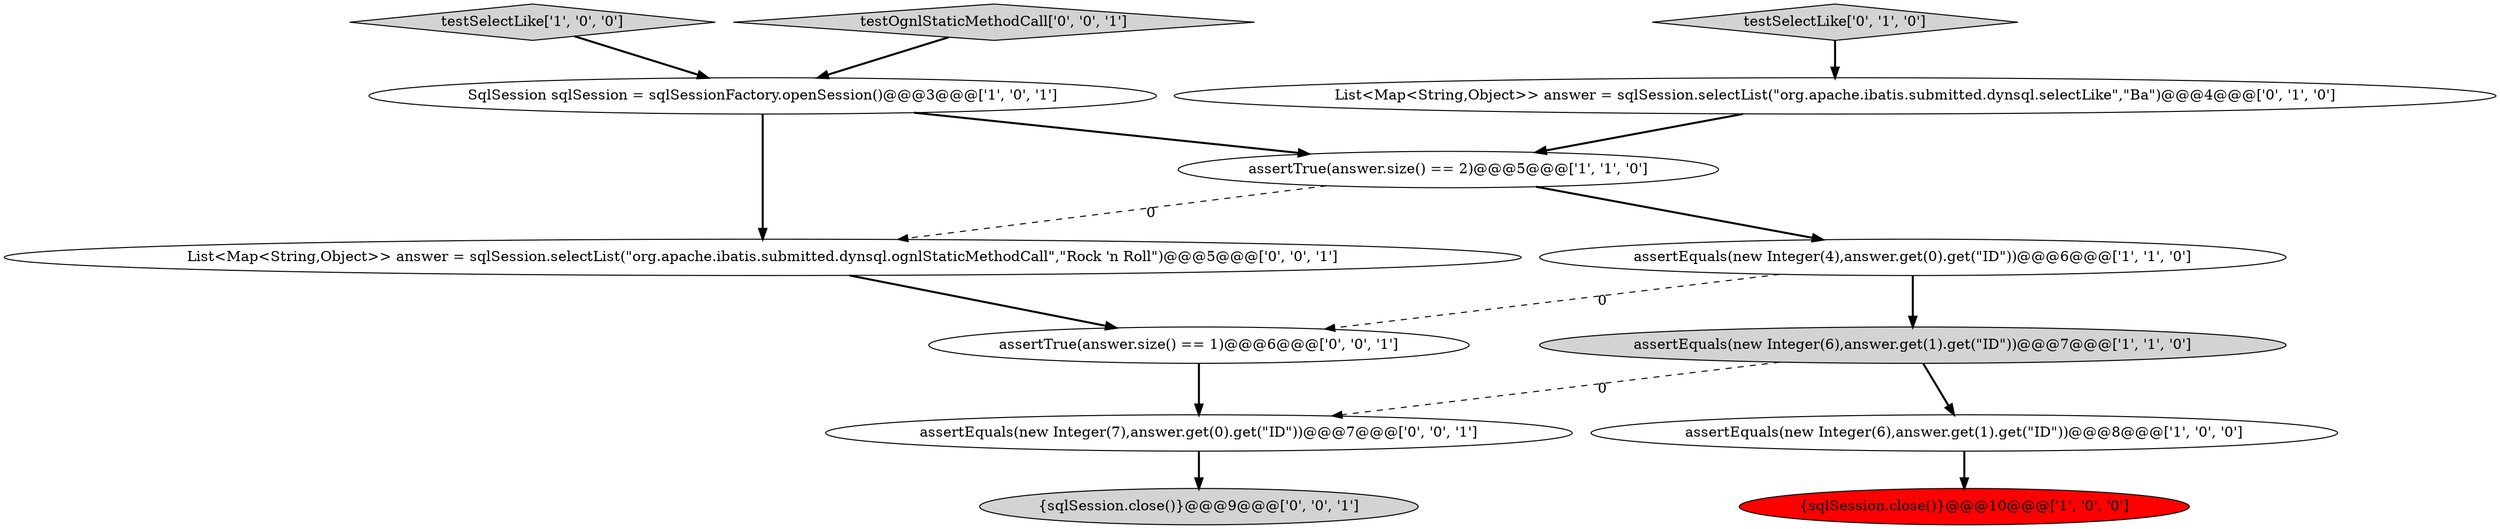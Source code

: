digraph {
13 [style = filled, label = "assertEquals(new Integer(7),answer.get(0).get(\"ID\"))@@@7@@@['0', '0', '1']", fillcolor = white, shape = ellipse image = "AAA0AAABBB3BBB"];
1 [style = filled, label = "testSelectLike['1', '0', '0']", fillcolor = lightgray, shape = diamond image = "AAA0AAABBB1BBB"];
4 [style = filled, label = "assertEquals(new Integer(6),answer.get(1).get(\"ID\"))@@@8@@@['1', '0', '0']", fillcolor = white, shape = ellipse image = "AAA0AAABBB1BBB"];
8 [style = filled, label = "List<Map<String,Object>> answer = sqlSession.selectList(\"org.apache.ibatis.submitted.dynsql.selectLike\",\"Ba\")@@@4@@@['0', '1', '0']", fillcolor = white, shape = ellipse image = "AAA0AAABBB2BBB"];
7 [style = filled, label = "testSelectLike['0', '1', '0']", fillcolor = lightgray, shape = diamond image = "AAA0AAABBB2BBB"];
3 [style = filled, label = "SqlSession sqlSession = sqlSessionFactory.openSession()@@@3@@@['1', '0', '1']", fillcolor = white, shape = ellipse image = "AAA0AAABBB1BBB"];
10 [style = filled, label = "testOgnlStaticMethodCall['0', '0', '1']", fillcolor = lightgray, shape = diamond image = "AAA0AAABBB3BBB"];
5 [style = filled, label = "assertTrue(answer.size() == 2)@@@5@@@['1', '1', '0']", fillcolor = white, shape = ellipse image = "AAA0AAABBB1BBB"];
9 [style = filled, label = "{sqlSession.close()}@@@9@@@['0', '0', '1']", fillcolor = lightgray, shape = ellipse image = "AAA0AAABBB3BBB"];
12 [style = filled, label = "assertTrue(answer.size() == 1)@@@6@@@['0', '0', '1']", fillcolor = white, shape = ellipse image = "AAA0AAABBB3BBB"];
11 [style = filled, label = "List<Map<String,Object>> answer = sqlSession.selectList(\"org.apache.ibatis.submitted.dynsql.ognlStaticMethodCall\",\"Rock 'n Roll\")@@@5@@@['0', '0', '1']", fillcolor = white, shape = ellipse image = "AAA0AAABBB3BBB"];
0 [style = filled, label = "assertEquals(new Integer(4),answer.get(0).get(\"ID\"))@@@6@@@['1', '1', '0']", fillcolor = white, shape = ellipse image = "AAA0AAABBB1BBB"];
6 [style = filled, label = "{sqlSession.close()}@@@10@@@['1', '0', '0']", fillcolor = red, shape = ellipse image = "AAA1AAABBB1BBB"];
2 [style = filled, label = "assertEquals(new Integer(6),answer.get(1).get(\"ID\"))@@@7@@@['1', '1', '0']", fillcolor = lightgray, shape = ellipse image = "AAA0AAABBB1BBB"];
1->3 [style = bold, label=""];
3->11 [style = bold, label=""];
12->13 [style = bold, label=""];
10->3 [style = bold, label=""];
3->5 [style = bold, label=""];
11->12 [style = bold, label=""];
13->9 [style = bold, label=""];
0->12 [style = dashed, label="0"];
8->5 [style = bold, label=""];
5->0 [style = bold, label=""];
5->11 [style = dashed, label="0"];
7->8 [style = bold, label=""];
4->6 [style = bold, label=""];
2->4 [style = bold, label=""];
2->13 [style = dashed, label="0"];
0->2 [style = bold, label=""];
}
